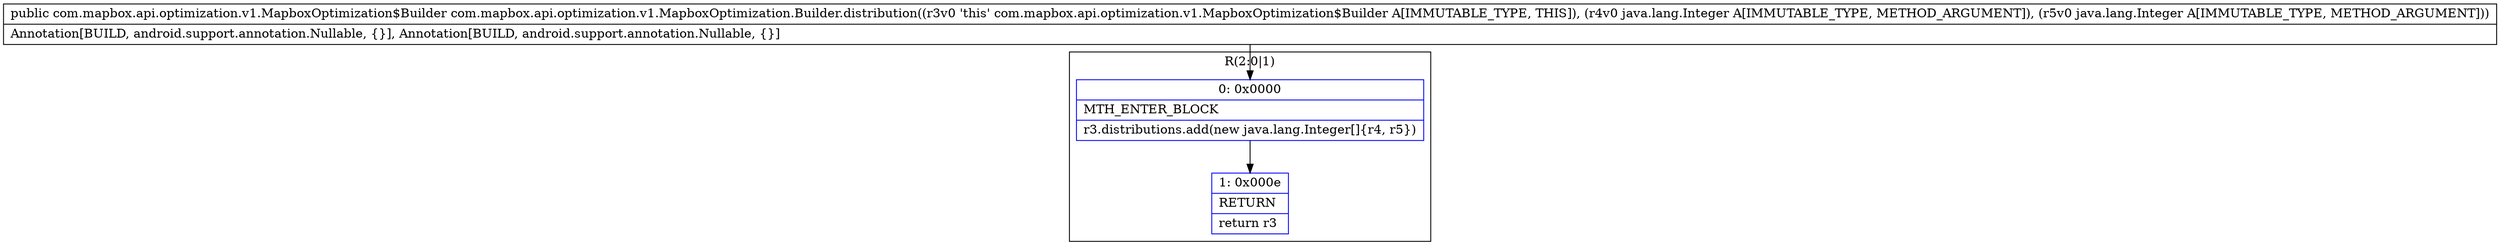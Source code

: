 digraph "CFG forcom.mapbox.api.optimization.v1.MapboxOptimization.Builder.distribution(Ljava\/lang\/Integer;Ljava\/lang\/Integer;)Lcom\/mapbox\/api\/optimization\/v1\/MapboxOptimization$Builder;" {
subgraph cluster_Region_1832051958 {
label = "R(2:0|1)";
node [shape=record,color=blue];
Node_0 [shape=record,label="{0\:\ 0x0000|MTH_ENTER_BLOCK\l|r3.distributions.add(new java.lang.Integer[]\{r4, r5\})\l}"];
Node_1 [shape=record,label="{1\:\ 0x000e|RETURN\l|return r3\l}"];
}
MethodNode[shape=record,label="{public com.mapbox.api.optimization.v1.MapboxOptimization$Builder com.mapbox.api.optimization.v1.MapboxOptimization.Builder.distribution((r3v0 'this' com.mapbox.api.optimization.v1.MapboxOptimization$Builder A[IMMUTABLE_TYPE, THIS]), (r4v0 java.lang.Integer A[IMMUTABLE_TYPE, METHOD_ARGUMENT]), (r5v0 java.lang.Integer A[IMMUTABLE_TYPE, METHOD_ARGUMENT]))  | Annotation[BUILD, android.support.annotation.Nullable, \{\}], Annotation[BUILD, android.support.annotation.Nullable, \{\}]\l}"];
MethodNode -> Node_0;
Node_0 -> Node_1;
}

